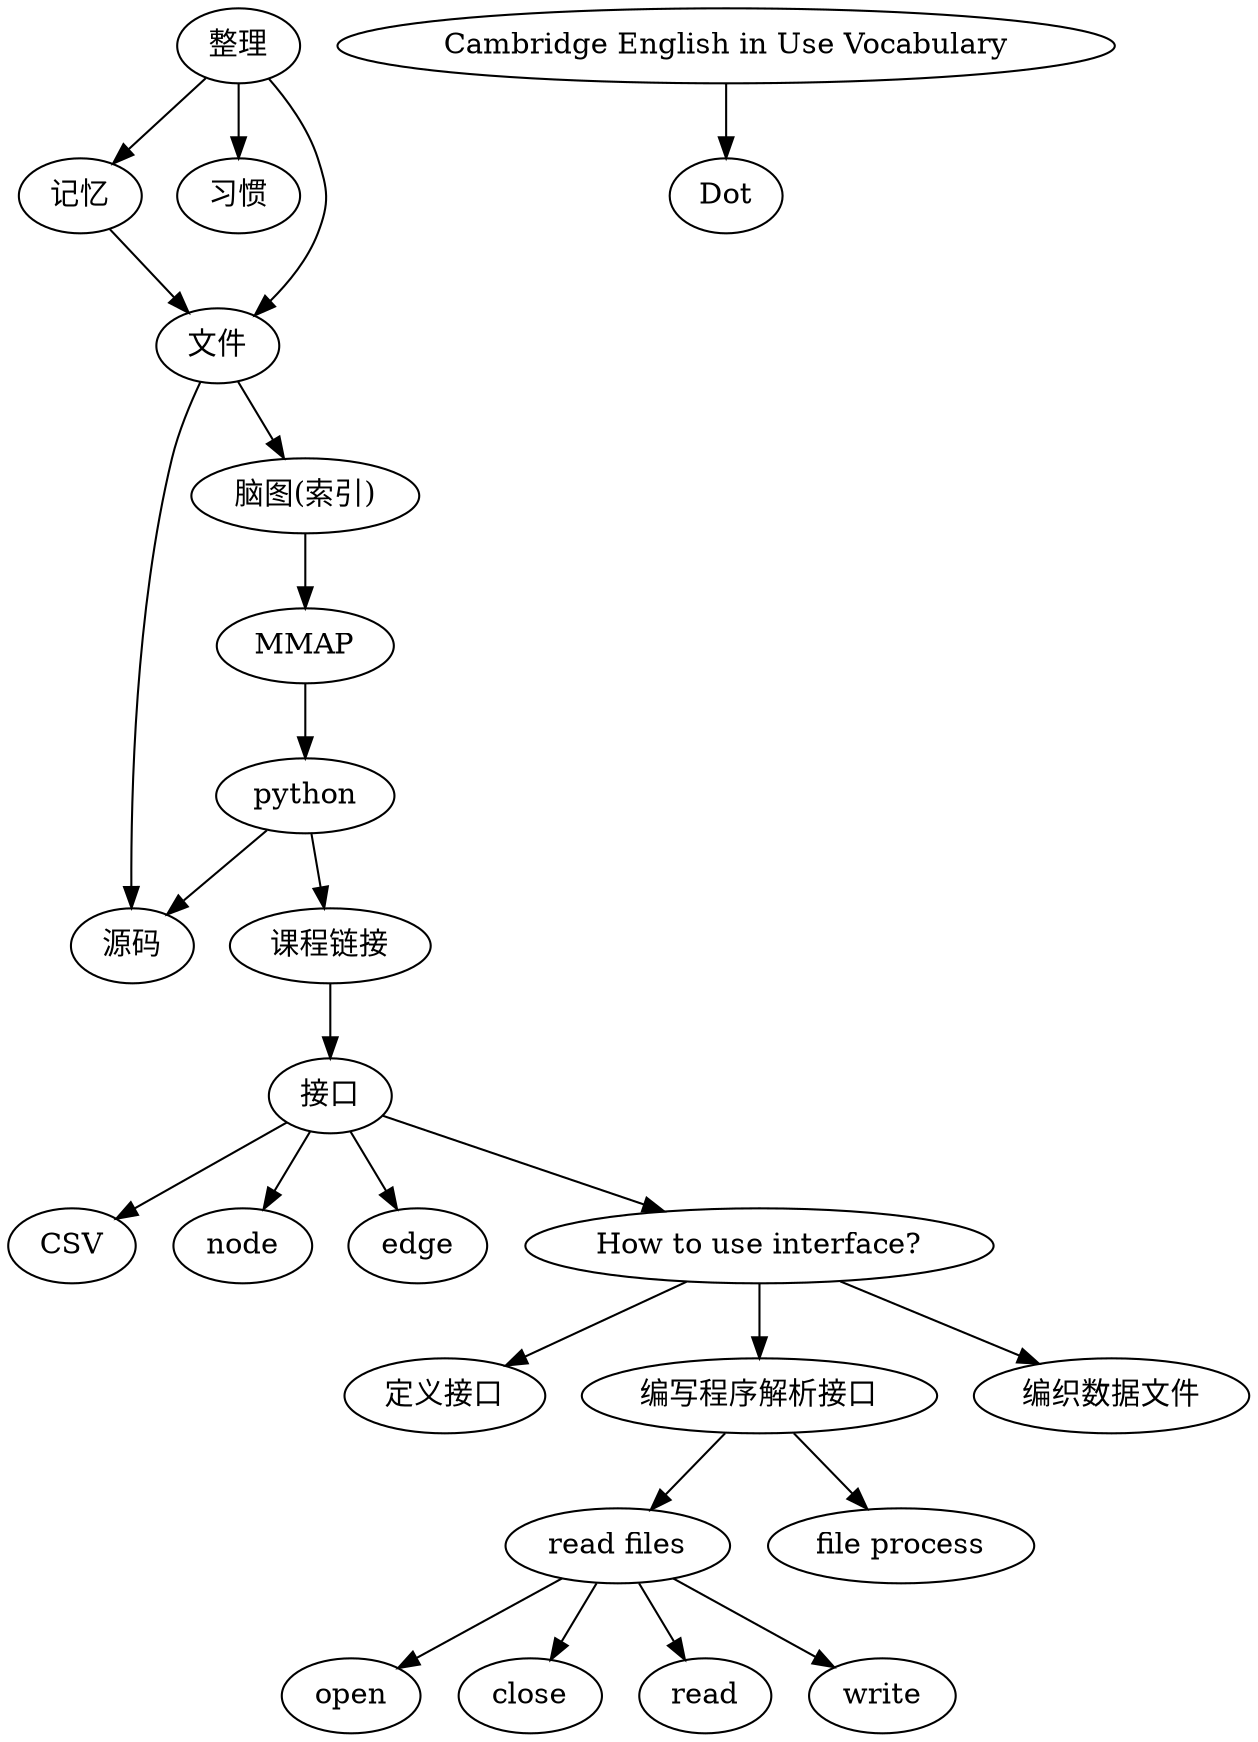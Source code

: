 #files.dot
strict digraph folders {
		
	// "home" [label="home"]
	// "myproject" [label="myproject"]
	// "整理" [label="order", color=blue]

	"整理" -> {"记忆","习惯","文件"}
	"文件" -> {"源码", "脑图(索引)"}
	"记忆" -> { "文件"} 
	"脑图(索引)" -> "MMAP"
	"MMAP" -> {"python"}
	"python" -> {"课程链接", "源码"}
	"接口" -> {"CSV", "node", "edge"}
	"课程链接" -> "接口"
	"Cambridge English in Use Vocabulary" -> "Dot"
	"接口" -> "How to use interface?" -> "定义接口", "编写程序解析接口", "编织数据文件"
	"编写程序解析接口" -> "read files", "file process"
	"read files" -> "open", "close", "read", "write"
}